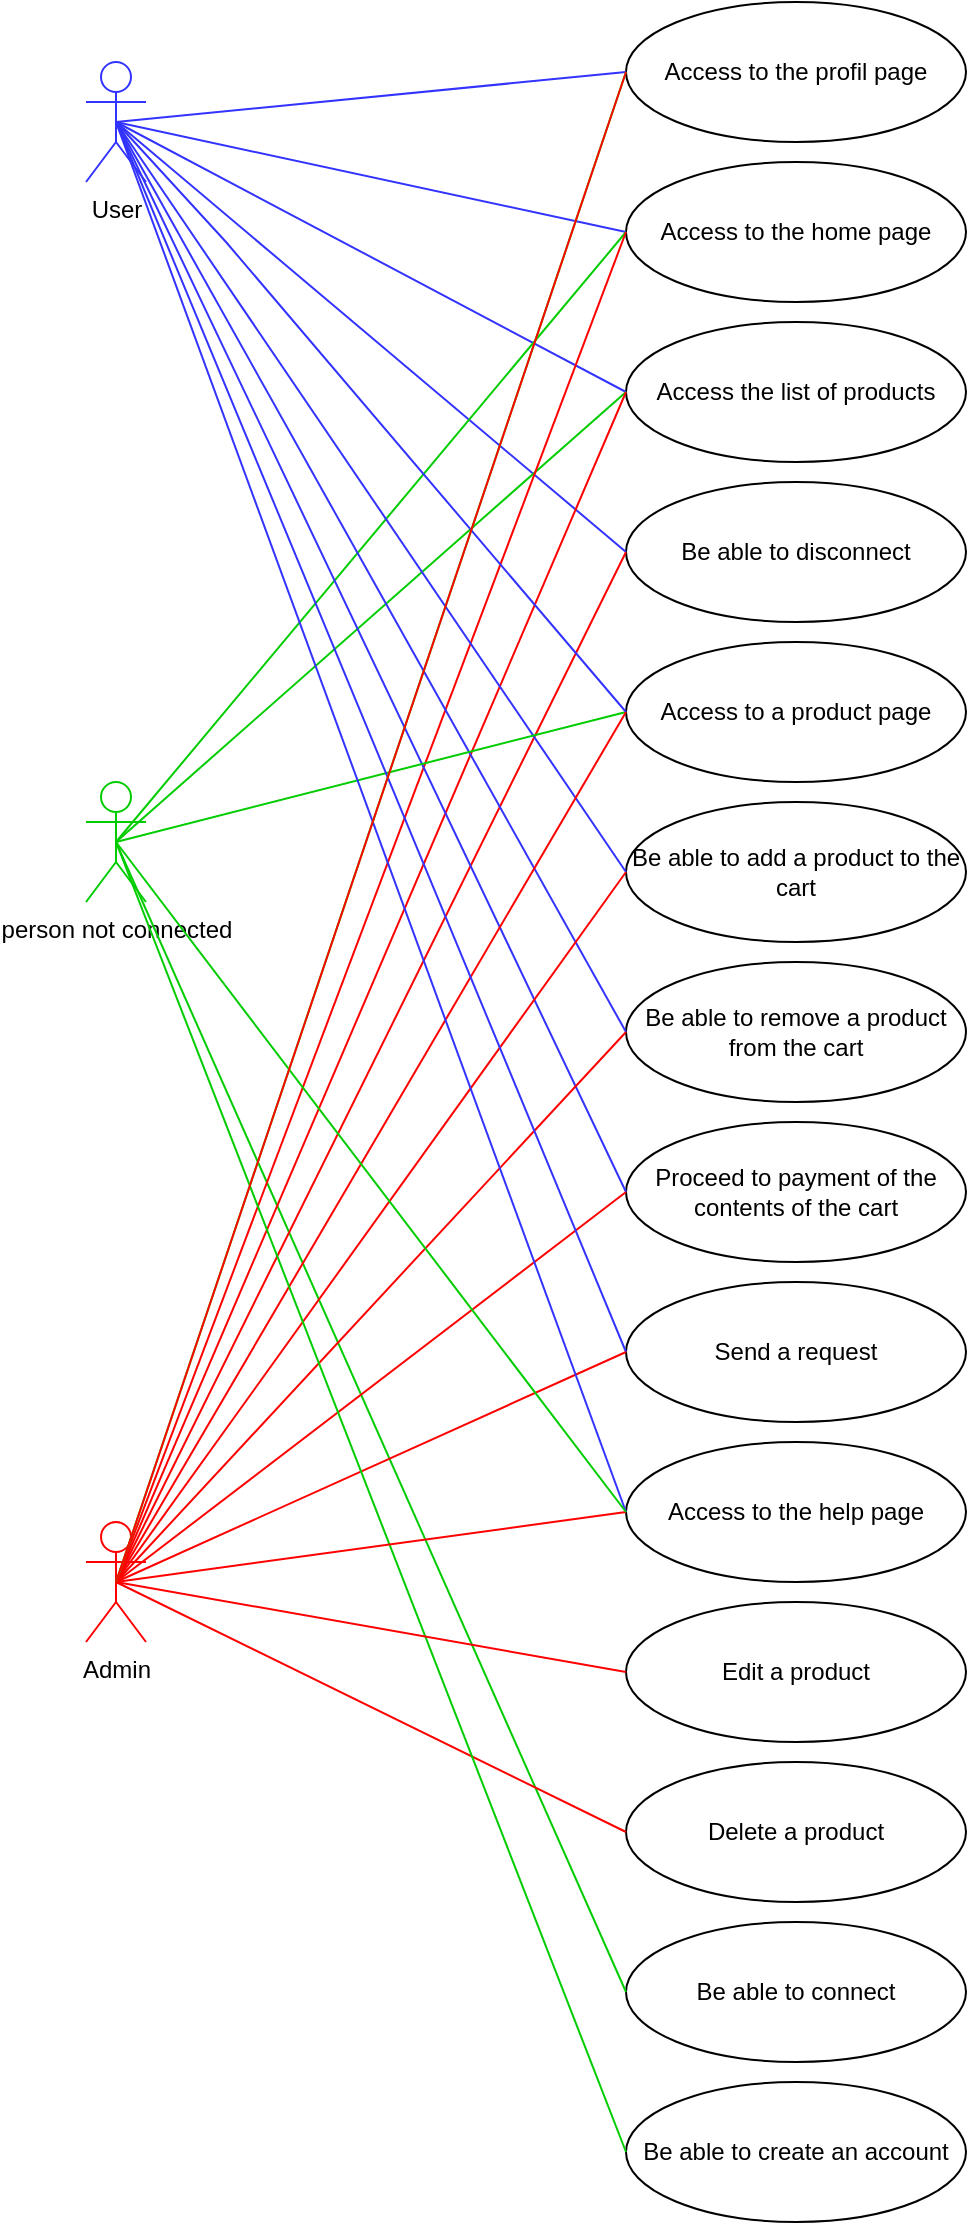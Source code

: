 <mxfile version="20.8.10" type="device"><diagram name="Page-1" id="0oNo8ADed9fxG3P2KXQw"><mxGraphModel dx="1969" dy="1040" grid="1" gridSize="10" guides="1" tooltips="1" connect="1" arrows="1" fold="1" page="1" pageScale="1" pageWidth="827" pageHeight="1169" math="0" shadow="0"><root><mxCell id="0"/><mxCell id="1" parent="0"/><mxCell id="mYVRroLQRMJJZtPRS34C-9" value="User" style="shape=umlActor;verticalLabelPosition=bottom;verticalAlign=top;html=1;outlineConnect=0;fillColor=#FFFFFF;strokeColor=#3333FF;" parent="1" vertex="1"><mxGeometry x="50" y="50" width="30" height="60" as="geometry"/></mxCell><mxCell id="mYVRroLQRMJJZtPRS34C-11" value="Access to the home page" style="ellipse;whiteSpace=wrap;html=1;" parent="1" vertex="1"><mxGeometry x="320" y="100" width="170" height="70" as="geometry"/></mxCell><mxCell id="mYVRroLQRMJJZtPRS34C-12" value="Access the list of products" style="ellipse;whiteSpace=wrap;html=1;" parent="1" vertex="1"><mxGeometry x="320" y="180" width="170" height="70" as="geometry"/></mxCell><mxCell id="mYVRroLQRMJJZtPRS34C-14" value="Be able to disconnect" style="ellipse;whiteSpace=wrap;html=1;" parent="1" vertex="1"><mxGeometry x="320" y="260" width="170" height="70" as="geometry"/></mxCell><mxCell id="mYVRroLQRMJJZtPRS34C-19" value="" style="endArrow=none;html=1;rounded=0;entryX=0;entryY=0.5;entryDx=0;entryDy=0;exitX=0.5;exitY=0.5;exitDx=0;exitDy=0;exitPerimeter=0;fillColor=#f8cecc;strokeColor=#3333FF;" parent="1" source="mYVRroLQRMJJZtPRS34C-9" target="mYVRroLQRMJJZtPRS34C-11" edge="1"><mxGeometry width="50" height="50" relative="1" as="geometry"><mxPoint x="140" y="110" as="sourcePoint"/><mxPoint x="700" y="190" as="targetPoint"/></mxGeometry></mxCell><mxCell id="mYVRroLQRMJJZtPRS34C-21" value="" style="endArrow=none;html=1;rounded=0;entryX=0;entryY=0.5;entryDx=0;entryDy=0;exitX=0.5;exitY=0.5;exitDx=0;exitDy=0;exitPerimeter=0;fillColor=#f8cecc;strokeColor=#3333FF;" parent="1" source="mYVRroLQRMJJZtPRS34C-9" target="mYVRroLQRMJJZtPRS34C-12" edge="1"><mxGeometry width="50" height="50" relative="1" as="geometry"><mxPoint x="90" y="160" as="sourcePoint"/><mxPoint x="310" y="140" as="targetPoint"/></mxGeometry></mxCell><mxCell id="mYVRroLQRMJJZtPRS34C-23" value="" style="endArrow=none;html=1;rounded=0;exitX=0;exitY=0.5;exitDx=0;exitDy=0;entryX=0.5;entryY=0.5;entryDx=0;entryDy=0;entryPerimeter=0;fillColor=#f8cecc;strokeColor=#3333FF;" parent="1" source="mYVRroLQRMJJZtPRS34C-14" target="mYVRroLQRMJJZtPRS34C-9" edge="1"><mxGeometry width="50" height="50" relative="1" as="geometry"><mxPoint x="600" y="390" as="sourcePoint"/><mxPoint x="140" y="180" as="targetPoint"/></mxGeometry></mxCell><mxCell id="mYVRroLQRMJJZtPRS34C-24" value="person not connected" style="shape=umlActor;verticalLabelPosition=bottom;verticalAlign=top;html=1;outlineConnect=0;strokeColor=#00CC00;" parent="1" vertex="1"><mxGeometry x="50" y="410" width="30" height="60" as="geometry"/></mxCell><mxCell id="mYVRroLQRMJJZtPRS34C-27" value="Be able to connect" style="ellipse;whiteSpace=wrap;html=1;" parent="1" vertex="1"><mxGeometry x="320" y="980" width="170" height="70" as="geometry"/></mxCell><mxCell id="mYVRroLQRMJJZtPRS34C-31" value="" style="endArrow=none;html=1;rounded=0;entryX=0;entryY=0.5;entryDx=0;entryDy=0;exitX=0.5;exitY=0.5;exitDx=0;exitDy=0;exitPerimeter=0;fillColor=#ffe6cc;strokeColor=#00CC00;" parent="1" source="mYVRroLQRMJJZtPRS34C-24" target="mYVRroLQRMJJZtPRS34C-11" edge="1"><mxGeometry width="50" height="50" relative="1" as="geometry"><mxPoint x="110" y="360" as="sourcePoint"/><mxPoint x="540" y="200" as="targetPoint"/></mxGeometry></mxCell><mxCell id="mYVRroLQRMJJZtPRS34C-32" value="" style="endArrow=none;html=1;rounded=0;entryX=0;entryY=0.5;entryDx=0;entryDy=0;exitX=0.5;exitY=0.5;exitDx=0;exitDy=0;exitPerimeter=0;fillColor=#ffe6cc;strokeColor=#00CC00;" parent="1" source="mYVRroLQRMJJZtPRS34C-24" target="mYVRroLQRMJJZtPRS34C-12" edge="1"><mxGeometry width="50" height="50" relative="1" as="geometry"><mxPoint x="110" y="370" as="sourcePoint"/><mxPoint x="700" y="390" as="targetPoint"/></mxGeometry></mxCell><mxCell id="mYVRroLQRMJJZtPRS34C-34" value="" style="endArrow=none;html=1;rounded=0;exitX=0.5;exitY=0.5;exitDx=0;exitDy=0;exitPerimeter=0;entryX=0;entryY=0.5;entryDx=0;entryDy=0;fillColor=#ffe6cc;strokeColor=#00CC00;" parent="1" source="mYVRroLQRMJJZtPRS34C-24" target="mYVRroLQRMJJZtPRS34C-27" edge="1"><mxGeometry width="50" height="50" relative="1" as="geometry"><mxPoint x="110" y="390" as="sourcePoint"/><mxPoint x="700" y="390" as="targetPoint"/></mxGeometry></mxCell><mxCell id="mYVRroLQRMJJZtPRS34C-35" value="Admin" style="shape=umlActor;verticalLabelPosition=bottom;verticalAlign=top;html=1;outlineConnect=0;strokeColor=#FF0000;" parent="1" vertex="1"><mxGeometry x="50" y="780" width="30" height="60" as="geometry"/></mxCell><mxCell id="mYVRroLQRMJJZtPRS34C-36" value="" style="endArrow=none;html=1;rounded=0;exitX=0.5;exitY=0.5;exitDx=0;exitDy=0;exitPerimeter=0;strokeColor=#FF0000;" parent="1" source="mYVRroLQRMJJZtPRS34C-35" edge="1"><mxGeometry width="50" height="50" relative="1" as="geometry"><mxPoint x="650" y="440" as="sourcePoint"/><mxPoint x="320" y="135" as="targetPoint"/></mxGeometry></mxCell><mxCell id="mYVRroLQRMJJZtPRS34C-37" value="" style="endArrow=none;html=1;rounded=0;exitX=0;exitY=0.5;exitDx=0;exitDy=0;entryX=0.5;entryY=0.5;entryDx=0;entryDy=0;entryPerimeter=0;strokeColor=#FF0000;" parent="1" source="mYVRroLQRMJJZtPRS34C-12" target="mYVRroLQRMJJZtPRS34C-35" edge="1"><mxGeometry width="50" height="50" relative="1" as="geometry"><mxPoint x="650" y="440" as="sourcePoint"/><mxPoint x="700" y="390" as="targetPoint"/></mxGeometry></mxCell><mxCell id="mYVRroLQRMJJZtPRS34C-39" value="" style="endArrow=none;html=1;rounded=0;exitX=0;exitY=0.5;exitDx=0;exitDy=0;entryX=0.5;entryY=0.5;entryDx=0;entryDy=0;entryPerimeter=0;strokeColor=#FF0000;" parent="1" source="mYVRroLQRMJJZtPRS34C-14" target="mYVRroLQRMJJZtPRS34C-35" edge="1"><mxGeometry width="50" height="50" relative="1" as="geometry"><mxPoint x="650" y="440" as="sourcePoint"/><mxPoint x="700" y="390" as="targetPoint"/></mxGeometry></mxCell><mxCell id="2VBWCSLz3CsBzng9X-En-1" value="Be able to add a product to the cart" style="ellipse;whiteSpace=wrap;html=1;" parent="1" vertex="1"><mxGeometry x="320" y="420" width="170" height="70" as="geometry"/></mxCell><mxCell id="2VBWCSLz3CsBzng9X-En-2" value="Be able to remove a product from the cart" style="ellipse;whiteSpace=wrap;html=1;" parent="1" vertex="1"><mxGeometry x="320" y="500" width="170" height="70" as="geometry"/></mxCell><mxCell id="2VBWCSLz3CsBzng9X-En-3" value="" style="endArrow=none;html=1;rounded=0;exitX=0;exitY=0.5;exitDx=0;exitDy=0;entryX=0.5;entryY=0.5;entryDx=0;entryDy=0;entryPerimeter=0;fillColor=#f8cecc;strokeColor=#3333FF;" parent="1" source="2VBWCSLz3CsBzng9X-En-1" target="mYVRroLQRMJJZtPRS34C-9" edge="1"><mxGeometry width="50" height="50" relative="1" as="geometry"><mxPoint x="370" y="420" as="sourcePoint"/><mxPoint x="70" y="250" as="targetPoint"/><Array as="points"/></mxGeometry></mxCell><mxCell id="2VBWCSLz3CsBzng9X-En-4" value="" style="endArrow=none;html=1;rounded=0;exitX=0;exitY=0.5;exitDx=0;exitDy=0;entryX=0.5;entryY=0.5;entryDx=0;entryDy=0;entryPerimeter=0;fillColor=#f8cecc;strokeColor=#3333FF;" parent="1" source="2VBWCSLz3CsBzng9X-En-2" target="mYVRroLQRMJJZtPRS34C-9" edge="1"><mxGeometry width="50" height="50" relative="1" as="geometry"><mxPoint x="400" y="370" as="sourcePoint"/><mxPoint x="450" y="320" as="targetPoint"/></mxGeometry></mxCell><mxCell id="2VBWCSLz3CsBzng9X-En-5" value="Proceed to payment of the contents of the cart" style="ellipse;whiteSpace=wrap;html=1;" parent="1" vertex="1"><mxGeometry x="320" y="580" width="170" height="70" as="geometry"/></mxCell><mxCell id="2VBWCSLz3CsBzng9X-En-6" value="" style="endArrow=none;html=1;rounded=0;entryX=0;entryY=0.5;entryDx=0;entryDy=0;exitX=0.5;exitY=0.5;exitDx=0;exitDy=0;exitPerimeter=0;fillColor=#f8cecc;strokeColor=#3333FF;" parent="1" source="mYVRroLQRMJJZtPRS34C-9" target="2VBWCSLz3CsBzng9X-En-5" edge="1"><mxGeometry width="50" height="50" relative="1" as="geometry"><mxPoint x="90" y="160" as="sourcePoint"/><mxPoint x="450" y="320" as="targetPoint"/></mxGeometry></mxCell><mxCell id="2VBWCSLz3CsBzng9X-En-9" value="Delete a product" style="ellipse;whiteSpace=wrap;html=1;" parent="1" vertex="1"><mxGeometry x="320" y="900" width="170" height="70" as="geometry"/></mxCell><mxCell id="2VBWCSLz3CsBzng9X-En-10" value="" style="endArrow=none;html=1;rounded=0;exitX=0.5;exitY=0.5;exitDx=0;exitDy=0;exitPerimeter=0;entryX=0;entryY=0.5;entryDx=0;entryDy=0;strokeColor=#FF0000;" parent="1" source="mYVRroLQRMJJZtPRS34C-35" target="2VBWCSLz3CsBzng9X-En-9" edge="1"><mxGeometry width="50" height="50" relative="1" as="geometry"><mxPoint x="700" y="380" as="sourcePoint"/><mxPoint x="500.0" y="705" as="targetPoint"/></mxGeometry></mxCell><mxCell id="2VBWCSLz3CsBzng9X-En-16" value="" style="endArrow=none;html=1;rounded=0;entryX=0;entryY=0.5;entryDx=0;entryDy=0;exitX=0.5;exitY=0.5;exitDx=0;exitDy=0;exitPerimeter=0;strokeColor=#FF0000;" parent="1" source="mYVRroLQRMJJZtPRS34C-35" target="2VBWCSLz3CsBzng9X-En-5" edge="1"><mxGeometry width="50" height="50" relative="1" as="geometry"><mxPoint x="765" y="305" as="sourcePoint"/><mxPoint x="500" y="858" as="targetPoint"/></mxGeometry></mxCell><mxCell id="2VBWCSLz3CsBzng9X-En-17" value="" style="endArrow=none;html=1;rounded=0;entryX=0;entryY=0.5;entryDx=0;entryDy=0;exitX=0.5;exitY=0.5;exitDx=0;exitDy=0;exitPerimeter=0;strokeColor=#FF0000;" parent="1" source="mYVRroLQRMJJZtPRS34C-35" target="2VBWCSLz3CsBzng9X-En-2" edge="1"><mxGeometry width="50" height="50" relative="1" as="geometry"><mxPoint x="765" y="305" as="sourcePoint"/><mxPoint x="500.0" y="625.0" as="targetPoint"/></mxGeometry></mxCell><mxCell id="2VBWCSLz3CsBzng9X-En-18" value="" style="endArrow=none;html=1;rounded=0;exitX=0.5;exitY=0.5;exitDx=0;exitDy=0;exitPerimeter=0;entryX=0;entryY=0.5;entryDx=0;entryDy=0;strokeColor=#FF0000;" parent="1" source="mYVRroLQRMJJZtPRS34C-35" target="2VBWCSLz3CsBzng9X-En-1" edge="1"><mxGeometry width="50" height="50" relative="1" as="geometry"><mxPoint x="775" y="315" as="sourcePoint"/><mxPoint x="510.0" y="635.0" as="targetPoint"/></mxGeometry></mxCell><mxCell id="SLA7476hAZoqOwKtGA15-2" value="Access to a product page" style="ellipse;whiteSpace=wrap;html=1;" parent="1" vertex="1"><mxGeometry x="320" y="340" width="170" height="70" as="geometry"/></mxCell><mxCell id="SLA7476hAZoqOwKtGA15-7" value="" style="endArrow=none;html=1;rounded=0;exitX=0.5;exitY=0.5;exitDx=0;exitDy=0;exitPerimeter=0;entryX=0;entryY=0.5;entryDx=0;entryDy=0;fillColor=#ffe6cc;strokeColor=#00CC00;" parent="1" source="mYVRroLQRMJJZtPRS34C-24" target="SLA7476hAZoqOwKtGA15-2" edge="1"><mxGeometry width="50" height="50" relative="1" as="geometry"><mxPoint x="390" y="490" as="sourcePoint"/><mxPoint x="440" y="440" as="targetPoint"/></mxGeometry></mxCell><mxCell id="SLA7476hAZoqOwKtGA15-8" value="" style="endArrow=none;html=1;rounded=0;exitX=0.5;exitY=0.5;exitDx=0;exitDy=0;exitPerimeter=0;entryX=0;entryY=0.5;entryDx=0;entryDy=0;fillColor=#f8cecc;strokeColor=#3333FF;" parent="1" source="mYVRroLQRMJJZtPRS34C-9" target="SLA7476hAZoqOwKtGA15-2" edge="1"><mxGeometry width="50" height="50" relative="1" as="geometry"><mxPoint x="95" y="395" as="sourcePoint"/><mxPoint x="330.244" y="387.649" as="targetPoint"/><Array as="points"><mxPoint x="120" y="140"/></Array></mxGeometry></mxCell><mxCell id="SLA7476hAZoqOwKtGA15-9" value="" style="endArrow=none;html=1;rounded=0;entryX=0.5;entryY=0.5;entryDx=0;entryDy=0;entryPerimeter=0;exitX=0;exitY=0.5;exitDx=0;exitDy=0;strokeColor=#FF0000;" parent="1" source="SLA7476hAZoqOwKtGA15-2" target="mYVRroLQRMJJZtPRS34C-35" edge="1"><mxGeometry width="50" height="50" relative="1" as="geometry"><mxPoint x="500.0" y="305" as="sourcePoint"/><mxPoint x="765" y="305" as="targetPoint"/></mxGeometry></mxCell><mxCell id="SLA7476hAZoqOwKtGA15-10" value="Send a request" style="ellipse;whiteSpace=wrap;html=1;" parent="1" vertex="1"><mxGeometry x="320" y="660" width="170" height="70" as="geometry"/></mxCell><mxCell id="SLA7476hAZoqOwKtGA15-11" value="" style="endArrow=none;html=1;rounded=0;exitX=0.5;exitY=0.5;exitDx=0;exitDy=0;exitPerimeter=0;entryX=0;entryY=0.5;entryDx=0;entryDy=0;fillColor=#f8cecc;strokeColor=#3333FF;" parent="1" source="mYVRroLQRMJJZtPRS34C-9" target="SLA7476hAZoqOwKtGA15-10" edge="1"><mxGeometry width="50" height="50" relative="1" as="geometry"><mxPoint x="95" y="170.0" as="sourcePoint"/><mxPoint x="330" y="625" as="targetPoint"/><Array as="points"/></mxGeometry></mxCell><mxCell id="SLA7476hAZoqOwKtGA15-12" value="" style="endArrow=none;html=1;rounded=0;entryX=0;entryY=0.5;entryDx=0;entryDy=0;exitX=0.5;exitY=0.5;exitDx=0;exitDy=0;exitPerimeter=0;strokeColor=#FF0000;" parent="1" source="mYVRroLQRMJJZtPRS34C-35" target="SLA7476hAZoqOwKtGA15-10" edge="1"><mxGeometry width="50" height="50" relative="1" as="geometry"><mxPoint x="765" y="305" as="sourcePoint"/><mxPoint x="500" y="625" as="targetPoint"/></mxGeometry></mxCell><mxCell id="SLA7476hAZoqOwKtGA15-13" value="Be able to create an account" style="ellipse;whiteSpace=wrap;html=1;" parent="1" vertex="1"><mxGeometry x="320" y="1060" width="170" height="70" as="geometry"/></mxCell><mxCell id="SLA7476hAZoqOwKtGA15-14" value="" style="endArrow=none;html=1;rounded=0;exitX=0.5;exitY=0.5;exitDx=0;exitDy=0;exitPerimeter=0;entryX=0;entryY=0.5;entryDx=0;entryDy=0;fillColor=#ffe6cc;strokeColor=#00CC00;" parent="1" source="mYVRroLQRMJJZtPRS34C-24" target="SLA7476hAZoqOwKtGA15-13" edge="1"><mxGeometry width="50" height="50" relative="1" as="geometry"><mxPoint x="90" y="390" as="sourcePoint"/><mxPoint x="-70.0" y="395" as="targetPoint"/></mxGeometry></mxCell><mxCell id="SLA7476hAZoqOwKtGA15-16" value="Access to the help page" style="ellipse;whiteSpace=wrap;html=1;" parent="1" vertex="1"><mxGeometry x="320" y="740" width="170" height="70" as="geometry"/></mxCell><mxCell id="SLA7476hAZoqOwKtGA15-17" value="" style="endArrow=none;html=1;rounded=0;entryX=0;entryY=0.5;entryDx=0;entryDy=0;exitX=0.5;exitY=0.5;exitDx=0;exitDy=0;exitPerimeter=0;fillColor=#f8cecc;strokeColor=#3333FF;" parent="1" source="mYVRroLQRMJJZtPRS34C-9" target="SLA7476hAZoqOwKtGA15-16" edge="1"><mxGeometry width="50" height="50" relative="1" as="geometry"><mxPoint x="10" y="130" as="sourcePoint"/><mxPoint x="330.0" y="705" as="targetPoint"/></mxGeometry></mxCell><mxCell id="SLA7476hAZoqOwKtGA15-18" value="" style="endArrow=none;html=1;rounded=0;entryX=0;entryY=0.5;entryDx=0;entryDy=0;exitX=0.5;exitY=0.5;exitDx=0;exitDy=0;exitPerimeter=0;strokeColor=#FF0000;" parent="1" source="mYVRroLQRMJJZtPRS34C-35" target="SLA7476hAZoqOwKtGA15-16" edge="1"><mxGeometry width="50" height="50" relative="1" as="geometry"><mxPoint x="765" y="305" as="sourcePoint"/><mxPoint x="500.0" y="705" as="targetPoint"/></mxGeometry></mxCell><mxCell id="SLA7476hAZoqOwKtGA15-19" value="" style="endArrow=none;html=1;rounded=0;entryX=0;entryY=0.5;entryDx=0;entryDy=0;exitX=0.5;exitY=0.5;exitDx=0;exitDy=0;exitPerimeter=0;fillColor=#ffe6cc;strokeColor=#00CC00;" parent="1" source="mYVRroLQRMJJZtPRS34C-24" target="SLA7476hAZoqOwKtGA15-16" edge="1"><mxGeometry width="50" height="50" relative="1" as="geometry"><mxPoint x="80" y="380" as="sourcePoint"/><mxPoint x="510.0" y="715" as="targetPoint"/></mxGeometry></mxCell><mxCell id="SLA7476hAZoqOwKtGA15-20" value="Edit a product" style="ellipse;whiteSpace=wrap;html=1;" parent="1" vertex="1"><mxGeometry x="320" y="820" width="170" height="70" as="geometry"/></mxCell><mxCell id="SLA7476hAZoqOwKtGA15-21" value="" style="endArrow=none;html=1;rounded=0;exitX=0.5;exitY=0.5;exitDx=0;exitDy=0;exitPerimeter=0;entryX=0;entryY=0.5;entryDx=0;entryDy=0;strokeColor=#FF0000;" parent="1" source="mYVRroLQRMJJZtPRS34C-35" target="SLA7476hAZoqOwKtGA15-20" edge="1"><mxGeometry width="50" height="50" relative="1" as="geometry"><mxPoint x="765" y="305" as="sourcePoint"/><mxPoint x="900.0" y="305" as="targetPoint"/></mxGeometry></mxCell><mxCell id="SLA7476hAZoqOwKtGA15-22" value="Access to the profil page" style="ellipse;whiteSpace=wrap;html=1;" parent="1" vertex="1"><mxGeometry x="320" y="20" width="170" height="70" as="geometry"/></mxCell><mxCell id="SLA7476hAZoqOwKtGA15-23" value="" style="endArrow=none;html=1;rounded=0;exitX=0.5;exitY=0.5;exitDx=0;exitDy=0;exitPerimeter=0;entryX=0;entryY=0.5;entryDx=0;entryDy=0;fillColor=#f8cecc;strokeColor=#3333FF;" parent="1" source="mYVRroLQRMJJZtPRS34C-9" target="SLA7476hAZoqOwKtGA15-22" edge="1"><mxGeometry width="50" height="50" relative="1" as="geometry"><mxPoint x="95" y="170" as="sourcePoint"/><mxPoint x="330" y="145" as="targetPoint"/></mxGeometry></mxCell><mxCell id="SLA7476hAZoqOwKtGA15-24" value="" style="endArrow=none;html=1;rounded=0;exitX=0.5;exitY=0.5;exitDx=0;exitDy=0;exitPerimeter=0;entryX=0;entryY=0.5;entryDx=0;entryDy=0;strokeColor=#00FF00;" parent="1" source="mYVRroLQRMJJZtPRS34C-35" target="SLA7476hAZoqOwKtGA15-22" edge="1"><mxGeometry width="50" height="50" relative="1" as="geometry"><mxPoint x="765" y="305" as="sourcePoint"/><mxPoint x="500" y="145" as="targetPoint"/></mxGeometry></mxCell><mxCell id="LoREkVN0KTx4_n50o7U6-1" value="" style="endArrow=none;html=1;rounded=0;exitX=0.5;exitY=0.5;exitDx=0;exitDy=0;exitPerimeter=0;entryX=0;entryY=0.5;entryDx=0;entryDy=0;strokeColor=#FF0000;" parent="1" edge="1"><mxGeometry width="50" height="50" relative="1" as="geometry"><mxPoint x="65" y="810" as="sourcePoint"/><mxPoint x="320.0" y="55" as="targetPoint"/></mxGeometry></mxCell></root></mxGraphModel></diagram></mxfile>